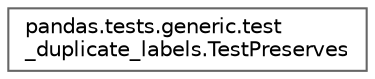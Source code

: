 digraph "Graphical Class Hierarchy"
{
 // LATEX_PDF_SIZE
  bgcolor="transparent";
  edge [fontname=Helvetica,fontsize=10,labelfontname=Helvetica,labelfontsize=10];
  node [fontname=Helvetica,fontsize=10,shape=box,height=0.2,width=0.4];
  rankdir="LR";
  Node0 [id="Node000000",label="pandas.tests.generic.test\l_duplicate_labels.TestPreserves",height=0.2,width=0.4,color="grey40", fillcolor="white", style="filled",URL="$db/dfd/classpandas_1_1tests_1_1generic_1_1test__duplicate__labels_1_1TestPreserves.html",tooltip=" "];
}
